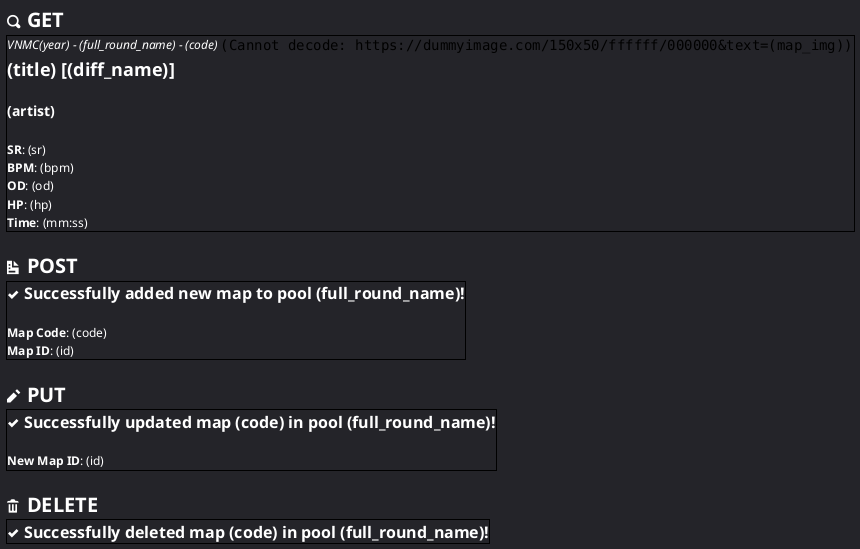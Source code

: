 @startsalt map
	<style>
		saltDiagram {
			BackgroundColor #242429
		}
	</style>
	{
		= <color:#ffffff><&magnifying-glass> GET
		{+
			==== <color:#ffffff>VNMC(year) - (full_round_name) - (code) {<img:https://dummyimage.com/150x50/ffffff/000000&text=(map_img)>}
			== <color:#ffffff>**(title) [(diff_name)]**
			.
			=== <color:#ffffff>(artist)
			.
			<color:#ffffff>**SR**: (sr)
			<color:#ffffff>**BPM**: (bpm)
			<color:#ffffff>**OD**: (od)
			<color:#ffffff>**HP**: (hp)
			<color:#ffffff>**Time**: (mm:ss) /' use drain time '/
		}
		.
		= <color:#ffffff><&document> POST
		{+
			== <color:#ffffff><&check> Successfully added new map to pool (full_round_name)!
			.
			<color:#ffffff>**Map Code**: (code)
			<color:#ffffff>**Map ID**: (id)
		}
		.
		= <color:#ffffff><&pencil> PUT
		{+
			== <color:#ffffff><&check> Successfully updated map (code) in pool (full_round_name)!
			.
			<color:#ffffff>**New Map ID**: (id)
		}
		.
		= <color:#ffffff><&trash> DELETE
		{+
			== <color:#ffffff><&check> Successfully deleted map (code) in pool (full_round_name)!
		}
	}
@endsalt